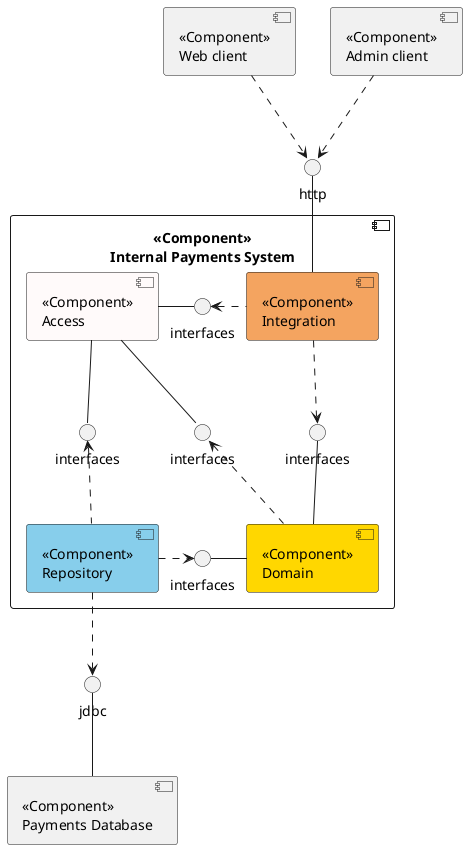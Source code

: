 @startuml Component

component "<<Component>>\nWeb client" as webClient
component "<<Component>>\nAdmin client" as adminClient

component "<<Component>>\nInternal Payments System" {
    component "<<Component>>\nIntegration" as integration #SandyBrown
    component "<<Component>>\nAccess" as access #Snow
    component "<<Component>>\nRepository" as repository #SkyBlue
    component "<<Component>>\nDomain" as domain #Gold

    () "interfaces" as  interface1
    () "interfaces" as  interface2
    () "interfaces" as  interface3
    () "interfaces" as  interface4
    () "interfaces" as  interface5

    access -right- interface1
    interface1 <. integration

    domain -up- interface2
    integration ..> interface2

    domain -left- interface3
    repository .> interface3

    access -down- interface4
    interface4 <.. repository

    access -down- interface5
    interface5 <.. domain
}

integration -up- http
webClient ..> http
adminClient ..> http

component "<<Component>>\nPayments Database" as paymentsDatabase

repository ..> jdbc
jdbc -- paymentsDatabase
@enduml
